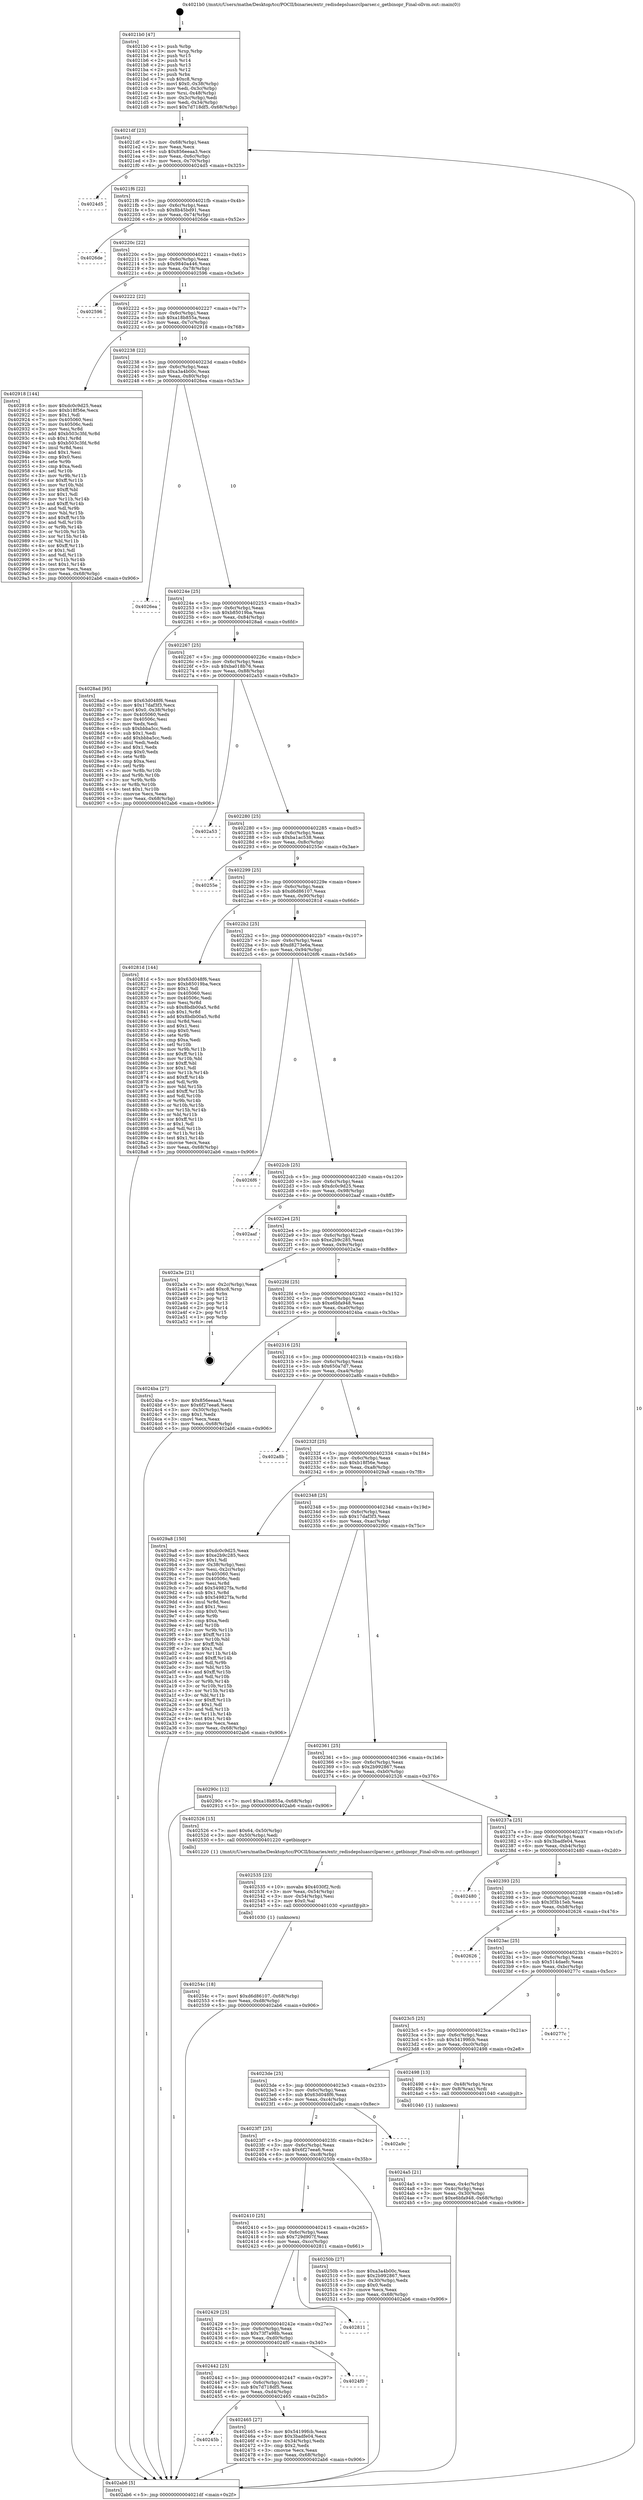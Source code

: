 digraph "0x4021b0" {
  label = "0x4021b0 (/mnt/c/Users/mathe/Desktop/tcc/POCII/binaries/extr_redisdepsluasrclparser.c_getbinopr_Final-ollvm.out::main(0))"
  labelloc = "t"
  node[shape=record]

  Entry [label="",width=0.3,height=0.3,shape=circle,fillcolor=black,style=filled]
  "0x4021df" [label="{
     0x4021df [23]\l
     | [instrs]\l
     &nbsp;&nbsp;0x4021df \<+3\>: mov -0x68(%rbp),%eax\l
     &nbsp;&nbsp;0x4021e2 \<+2\>: mov %eax,%ecx\l
     &nbsp;&nbsp;0x4021e4 \<+6\>: sub $0x856eeaa3,%ecx\l
     &nbsp;&nbsp;0x4021ea \<+3\>: mov %eax,-0x6c(%rbp)\l
     &nbsp;&nbsp;0x4021ed \<+3\>: mov %ecx,-0x70(%rbp)\l
     &nbsp;&nbsp;0x4021f0 \<+6\>: je 00000000004024d5 \<main+0x325\>\l
  }"]
  "0x4024d5" [label="{
     0x4024d5\l
  }", style=dashed]
  "0x4021f6" [label="{
     0x4021f6 [22]\l
     | [instrs]\l
     &nbsp;&nbsp;0x4021f6 \<+5\>: jmp 00000000004021fb \<main+0x4b\>\l
     &nbsp;&nbsp;0x4021fb \<+3\>: mov -0x6c(%rbp),%eax\l
     &nbsp;&nbsp;0x4021fe \<+5\>: sub $0x8b45bd91,%eax\l
     &nbsp;&nbsp;0x402203 \<+3\>: mov %eax,-0x74(%rbp)\l
     &nbsp;&nbsp;0x402206 \<+6\>: je 00000000004026de \<main+0x52e\>\l
  }"]
  Exit [label="",width=0.3,height=0.3,shape=circle,fillcolor=black,style=filled,peripheries=2]
  "0x4026de" [label="{
     0x4026de\l
  }", style=dashed]
  "0x40220c" [label="{
     0x40220c [22]\l
     | [instrs]\l
     &nbsp;&nbsp;0x40220c \<+5\>: jmp 0000000000402211 \<main+0x61\>\l
     &nbsp;&nbsp;0x402211 \<+3\>: mov -0x6c(%rbp),%eax\l
     &nbsp;&nbsp;0x402214 \<+5\>: sub $0x9840a446,%eax\l
     &nbsp;&nbsp;0x402219 \<+3\>: mov %eax,-0x78(%rbp)\l
     &nbsp;&nbsp;0x40221c \<+6\>: je 0000000000402596 \<main+0x3e6\>\l
  }"]
  "0x40254c" [label="{
     0x40254c [18]\l
     | [instrs]\l
     &nbsp;&nbsp;0x40254c \<+7\>: movl $0xd6d86107,-0x68(%rbp)\l
     &nbsp;&nbsp;0x402553 \<+6\>: mov %eax,-0xd8(%rbp)\l
     &nbsp;&nbsp;0x402559 \<+5\>: jmp 0000000000402ab6 \<main+0x906\>\l
  }"]
  "0x402596" [label="{
     0x402596\l
  }", style=dashed]
  "0x402222" [label="{
     0x402222 [22]\l
     | [instrs]\l
     &nbsp;&nbsp;0x402222 \<+5\>: jmp 0000000000402227 \<main+0x77\>\l
     &nbsp;&nbsp;0x402227 \<+3\>: mov -0x6c(%rbp),%eax\l
     &nbsp;&nbsp;0x40222a \<+5\>: sub $0xa18b855a,%eax\l
     &nbsp;&nbsp;0x40222f \<+3\>: mov %eax,-0x7c(%rbp)\l
     &nbsp;&nbsp;0x402232 \<+6\>: je 0000000000402918 \<main+0x768\>\l
  }"]
  "0x402535" [label="{
     0x402535 [23]\l
     | [instrs]\l
     &nbsp;&nbsp;0x402535 \<+10\>: movabs $0x4030f2,%rdi\l
     &nbsp;&nbsp;0x40253f \<+3\>: mov %eax,-0x54(%rbp)\l
     &nbsp;&nbsp;0x402542 \<+3\>: mov -0x54(%rbp),%esi\l
     &nbsp;&nbsp;0x402545 \<+2\>: mov $0x0,%al\l
     &nbsp;&nbsp;0x402547 \<+5\>: call 0000000000401030 \<printf@plt\>\l
     | [calls]\l
     &nbsp;&nbsp;0x401030 \{1\} (unknown)\l
  }"]
  "0x402918" [label="{
     0x402918 [144]\l
     | [instrs]\l
     &nbsp;&nbsp;0x402918 \<+5\>: mov $0xdc0c9d25,%eax\l
     &nbsp;&nbsp;0x40291d \<+5\>: mov $0xb18f56e,%ecx\l
     &nbsp;&nbsp;0x402922 \<+2\>: mov $0x1,%dl\l
     &nbsp;&nbsp;0x402924 \<+7\>: mov 0x405060,%esi\l
     &nbsp;&nbsp;0x40292b \<+7\>: mov 0x40506c,%edi\l
     &nbsp;&nbsp;0x402932 \<+3\>: mov %esi,%r8d\l
     &nbsp;&nbsp;0x402935 \<+7\>: add $0xb503c3fd,%r8d\l
     &nbsp;&nbsp;0x40293c \<+4\>: sub $0x1,%r8d\l
     &nbsp;&nbsp;0x402940 \<+7\>: sub $0xb503c3fd,%r8d\l
     &nbsp;&nbsp;0x402947 \<+4\>: imul %r8d,%esi\l
     &nbsp;&nbsp;0x40294b \<+3\>: and $0x1,%esi\l
     &nbsp;&nbsp;0x40294e \<+3\>: cmp $0x0,%esi\l
     &nbsp;&nbsp;0x402951 \<+4\>: sete %r9b\l
     &nbsp;&nbsp;0x402955 \<+3\>: cmp $0xa,%edi\l
     &nbsp;&nbsp;0x402958 \<+4\>: setl %r10b\l
     &nbsp;&nbsp;0x40295c \<+3\>: mov %r9b,%r11b\l
     &nbsp;&nbsp;0x40295f \<+4\>: xor $0xff,%r11b\l
     &nbsp;&nbsp;0x402963 \<+3\>: mov %r10b,%bl\l
     &nbsp;&nbsp;0x402966 \<+3\>: xor $0xff,%bl\l
     &nbsp;&nbsp;0x402969 \<+3\>: xor $0x1,%dl\l
     &nbsp;&nbsp;0x40296c \<+3\>: mov %r11b,%r14b\l
     &nbsp;&nbsp;0x40296f \<+4\>: and $0xff,%r14b\l
     &nbsp;&nbsp;0x402973 \<+3\>: and %dl,%r9b\l
     &nbsp;&nbsp;0x402976 \<+3\>: mov %bl,%r15b\l
     &nbsp;&nbsp;0x402979 \<+4\>: and $0xff,%r15b\l
     &nbsp;&nbsp;0x40297d \<+3\>: and %dl,%r10b\l
     &nbsp;&nbsp;0x402980 \<+3\>: or %r9b,%r14b\l
     &nbsp;&nbsp;0x402983 \<+3\>: or %r10b,%r15b\l
     &nbsp;&nbsp;0x402986 \<+3\>: xor %r15b,%r14b\l
     &nbsp;&nbsp;0x402989 \<+3\>: or %bl,%r11b\l
     &nbsp;&nbsp;0x40298c \<+4\>: xor $0xff,%r11b\l
     &nbsp;&nbsp;0x402990 \<+3\>: or $0x1,%dl\l
     &nbsp;&nbsp;0x402993 \<+3\>: and %dl,%r11b\l
     &nbsp;&nbsp;0x402996 \<+3\>: or %r11b,%r14b\l
     &nbsp;&nbsp;0x402999 \<+4\>: test $0x1,%r14b\l
     &nbsp;&nbsp;0x40299d \<+3\>: cmovne %ecx,%eax\l
     &nbsp;&nbsp;0x4029a0 \<+3\>: mov %eax,-0x68(%rbp)\l
     &nbsp;&nbsp;0x4029a3 \<+5\>: jmp 0000000000402ab6 \<main+0x906\>\l
  }"]
  "0x402238" [label="{
     0x402238 [22]\l
     | [instrs]\l
     &nbsp;&nbsp;0x402238 \<+5\>: jmp 000000000040223d \<main+0x8d\>\l
     &nbsp;&nbsp;0x40223d \<+3\>: mov -0x6c(%rbp),%eax\l
     &nbsp;&nbsp;0x402240 \<+5\>: sub $0xa3a4b00c,%eax\l
     &nbsp;&nbsp;0x402245 \<+3\>: mov %eax,-0x80(%rbp)\l
     &nbsp;&nbsp;0x402248 \<+6\>: je 00000000004026ea \<main+0x53a\>\l
  }"]
  "0x4024a5" [label="{
     0x4024a5 [21]\l
     | [instrs]\l
     &nbsp;&nbsp;0x4024a5 \<+3\>: mov %eax,-0x4c(%rbp)\l
     &nbsp;&nbsp;0x4024a8 \<+3\>: mov -0x4c(%rbp),%eax\l
     &nbsp;&nbsp;0x4024ab \<+3\>: mov %eax,-0x30(%rbp)\l
     &nbsp;&nbsp;0x4024ae \<+7\>: movl $0xe6bfa948,-0x68(%rbp)\l
     &nbsp;&nbsp;0x4024b5 \<+5\>: jmp 0000000000402ab6 \<main+0x906\>\l
  }"]
  "0x4026ea" [label="{
     0x4026ea\l
  }", style=dashed]
  "0x40224e" [label="{
     0x40224e [25]\l
     | [instrs]\l
     &nbsp;&nbsp;0x40224e \<+5\>: jmp 0000000000402253 \<main+0xa3\>\l
     &nbsp;&nbsp;0x402253 \<+3\>: mov -0x6c(%rbp),%eax\l
     &nbsp;&nbsp;0x402256 \<+5\>: sub $0xb85019ba,%eax\l
     &nbsp;&nbsp;0x40225b \<+6\>: mov %eax,-0x84(%rbp)\l
     &nbsp;&nbsp;0x402261 \<+6\>: je 00000000004028ad \<main+0x6fd\>\l
  }"]
  "0x4021b0" [label="{
     0x4021b0 [47]\l
     | [instrs]\l
     &nbsp;&nbsp;0x4021b0 \<+1\>: push %rbp\l
     &nbsp;&nbsp;0x4021b1 \<+3\>: mov %rsp,%rbp\l
     &nbsp;&nbsp;0x4021b4 \<+2\>: push %r15\l
     &nbsp;&nbsp;0x4021b6 \<+2\>: push %r14\l
     &nbsp;&nbsp;0x4021b8 \<+2\>: push %r13\l
     &nbsp;&nbsp;0x4021ba \<+2\>: push %r12\l
     &nbsp;&nbsp;0x4021bc \<+1\>: push %rbx\l
     &nbsp;&nbsp;0x4021bd \<+7\>: sub $0xc8,%rsp\l
     &nbsp;&nbsp;0x4021c4 \<+7\>: movl $0x0,-0x38(%rbp)\l
     &nbsp;&nbsp;0x4021cb \<+3\>: mov %edi,-0x3c(%rbp)\l
     &nbsp;&nbsp;0x4021ce \<+4\>: mov %rsi,-0x48(%rbp)\l
     &nbsp;&nbsp;0x4021d2 \<+3\>: mov -0x3c(%rbp),%edi\l
     &nbsp;&nbsp;0x4021d5 \<+3\>: mov %edi,-0x34(%rbp)\l
     &nbsp;&nbsp;0x4021d8 \<+7\>: movl $0x7d718df5,-0x68(%rbp)\l
  }"]
  "0x4028ad" [label="{
     0x4028ad [95]\l
     | [instrs]\l
     &nbsp;&nbsp;0x4028ad \<+5\>: mov $0x63d048f6,%eax\l
     &nbsp;&nbsp;0x4028b2 \<+5\>: mov $0x17daf3f3,%ecx\l
     &nbsp;&nbsp;0x4028b7 \<+7\>: movl $0x0,-0x38(%rbp)\l
     &nbsp;&nbsp;0x4028be \<+7\>: mov 0x405060,%edx\l
     &nbsp;&nbsp;0x4028c5 \<+7\>: mov 0x40506c,%esi\l
     &nbsp;&nbsp;0x4028cc \<+2\>: mov %edx,%edi\l
     &nbsp;&nbsp;0x4028ce \<+6\>: sub $0xbbba5cc,%edi\l
     &nbsp;&nbsp;0x4028d4 \<+3\>: sub $0x1,%edi\l
     &nbsp;&nbsp;0x4028d7 \<+6\>: add $0xbbba5cc,%edi\l
     &nbsp;&nbsp;0x4028dd \<+3\>: imul %edi,%edx\l
     &nbsp;&nbsp;0x4028e0 \<+3\>: and $0x1,%edx\l
     &nbsp;&nbsp;0x4028e3 \<+3\>: cmp $0x0,%edx\l
     &nbsp;&nbsp;0x4028e6 \<+4\>: sete %r8b\l
     &nbsp;&nbsp;0x4028ea \<+3\>: cmp $0xa,%esi\l
     &nbsp;&nbsp;0x4028ed \<+4\>: setl %r9b\l
     &nbsp;&nbsp;0x4028f1 \<+3\>: mov %r8b,%r10b\l
     &nbsp;&nbsp;0x4028f4 \<+3\>: and %r9b,%r10b\l
     &nbsp;&nbsp;0x4028f7 \<+3\>: xor %r9b,%r8b\l
     &nbsp;&nbsp;0x4028fa \<+3\>: or %r8b,%r10b\l
     &nbsp;&nbsp;0x4028fd \<+4\>: test $0x1,%r10b\l
     &nbsp;&nbsp;0x402901 \<+3\>: cmovne %ecx,%eax\l
     &nbsp;&nbsp;0x402904 \<+3\>: mov %eax,-0x68(%rbp)\l
     &nbsp;&nbsp;0x402907 \<+5\>: jmp 0000000000402ab6 \<main+0x906\>\l
  }"]
  "0x402267" [label="{
     0x402267 [25]\l
     | [instrs]\l
     &nbsp;&nbsp;0x402267 \<+5\>: jmp 000000000040226c \<main+0xbc\>\l
     &nbsp;&nbsp;0x40226c \<+3\>: mov -0x6c(%rbp),%eax\l
     &nbsp;&nbsp;0x40226f \<+5\>: sub $0xba018b76,%eax\l
     &nbsp;&nbsp;0x402274 \<+6\>: mov %eax,-0x88(%rbp)\l
     &nbsp;&nbsp;0x40227a \<+6\>: je 0000000000402a53 \<main+0x8a3\>\l
  }"]
  "0x402ab6" [label="{
     0x402ab6 [5]\l
     | [instrs]\l
     &nbsp;&nbsp;0x402ab6 \<+5\>: jmp 00000000004021df \<main+0x2f\>\l
  }"]
  "0x402a53" [label="{
     0x402a53\l
  }", style=dashed]
  "0x402280" [label="{
     0x402280 [25]\l
     | [instrs]\l
     &nbsp;&nbsp;0x402280 \<+5\>: jmp 0000000000402285 \<main+0xd5\>\l
     &nbsp;&nbsp;0x402285 \<+3\>: mov -0x6c(%rbp),%eax\l
     &nbsp;&nbsp;0x402288 \<+5\>: sub $0xba1ac538,%eax\l
     &nbsp;&nbsp;0x40228d \<+6\>: mov %eax,-0x8c(%rbp)\l
     &nbsp;&nbsp;0x402293 \<+6\>: je 000000000040255e \<main+0x3ae\>\l
  }"]
  "0x40245b" [label="{
     0x40245b\l
  }", style=dashed]
  "0x40255e" [label="{
     0x40255e\l
  }", style=dashed]
  "0x402299" [label="{
     0x402299 [25]\l
     | [instrs]\l
     &nbsp;&nbsp;0x402299 \<+5\>: jmp 000000000040229e \<main+0xee\>\l
     &nbsp;&nbsp;0x40229e \<+3\>: mov -0x6c(%rbp),%eax\l
     &nbsp;&nbsp;0x4022a1 \<+5\>: sub $0xd6d86107,%eax\l
     &nbsp;&nbsp;0x4022a6 \<+6\>: mov %eax,-0x90(%rbp)\l
     &nbsp;&nbsp;0x4022ac \<+6\>: je 000000000040281d \<main+0x66d\>\l
  }"]
  "0x402465" [label="{
     0x402465 [27]\l
     | [instrs]\l
     &nbsp;&nbsp;0x402465 \<+5\>: mov $0x54199fcb,%eax\l
     &nbsp;&nbsp;0x40246a \<+5\>: mov $0x3badfe04,%ecx\l
     &nbsp;&nbsp;0x40246f \<+3\>: mov -0x34(%rbp),%edx\l
     &nbsp;&nbsp;0x402472 \<+3\>: cmp $0x2,%edx\l
     &nbsp;&nbsp;0x402475 \<+3\>: cmovne %ecx,%eax\l
     &nbsp;&nbsp;0x402478 \<+3\>: mov %eax,-0x68(%rbp)\l
     &nbsp;&nbsp;0x40247b \<+5\>: jmp 0000000000402ab6 \<main+0x906\>\l
  }"]
  "0x40281d" [label="{
     0x40281d [144]\l
     | [instrs]\l
     &nbsp;&nbsp;0x40281d \<+5\>: mov $0x63d048f6,%eax\l
     &nbsp;&nbsp;0x402822 \<+5\>: mov $0xb85019ba,%ecx\l
     &nbsp;&nbsp;0x402827 \<+2\>: mov $0x1,%dl\l
     &nbsp;&nbsp;0x402829 \<+7\>: mov 0x405060,%esi\l
     &nbsp;&nbsp;0x402830 \<+7\>: mov 0x40506c,%edi\l
     &nbsp;&nbsp;0x402837 \<+3\>: mov %esi,%r8d\l
     &nbsp;&nbsp;0x40283a \<+7\>: sub $0x8bdb00a5,%r8d\l
     &nbsp;&nbsp;0x402841 \<+4\>: sub $0x1,%r8d\l
     &nbsp;&nbsp;0x402845 \<+7\>: add $0x8bdb00a5,%r8d\l
     &nbsp;&nbsp;0x40284c \<+4\>: imul %r8d,%esi\l
     &nbsp;&nbsp;0x402850 \<+3\>: and $0x1,%esi\l
     &nbsp;&nbsp;0x402853 \<+3\>: cmp $0x0,%esi\l
     &nbsp;&nbsp;0x402856 \<+4\>: sete %r9b\l
     &nbsp;&nbsp;0x40285a \<+3\>: cmp $0xa,%edi\l
     &nbsp;&nbsp;0x40285d \<+4\>: setl %r10b\l
     &nbsp;&nbsp;0x402861 \<+3\>: mov %r9b,%r11b\l
     &nbsp;&nbsp;0x402864 \<+4\>: xor $0xff,%r11b\l
     &nbsp;&nbsp;0x402868 \<+3\>: mov %r10b,%bl\l
     &nbsp;&nbsp;0x40286b \<+3\>: xor $0xff,%bl\l
     &nbsp;&nbsp;0x40286e \<+3\>: xor $0x1,%dl\l
     &nbsp;&nbsp;0x402871 \<+3\>: mov %r11b,%r14b\l
     &nbsp;&nbsp;0x402874 \<+4\>: and $0xff,%r14b\l
     &nbsp;&nbsp;0x402878 \<+3\>: and %dl,%r9b\l
     &nbsp;&nbsp;0x40287b \<+3\>: mov %bl,%r15b\l
     &nbsp;&nbsp;0x40287e \<+4\>: and $0xff,%r15b\l
     &nbsp;&nbsp;0x402882 \<+3\>: and %dl,%r10b\l
     &nbsp;&nbsp;0x402885 \<+3\>: or %r9b,%r14b\l
     &nbsp;&nbsp;0x402888 \<+3\>: or %r10b,%r15b\l
     &nbsp;&nbsp;0x40288b \<+3\>: xor %r15b,%r14b\l
     &nbsp;&nbsp;0x40288e \<+3\>: or %bl,%r11b\l
     &nbsp;&nbsp;0x402891 \<+4\>: xor $0xff,%r11b\l
     &nbsp;&nbsp;0x402895 \<+3\>: or $0x1,%dl\l
     &nbsp;&nbsp;0x402898 \<+3\>: and %dl,%r11b\l
     &nbsp;&nbsp;0x40289b \<+3\>: or %r11b,%r14b\l
     &nbsp;&nbsp;0x40289e \<+4\>: test $0x1,%r14b\l
     &nbsp;&nbsp;0x4028a2 \<+3\>: cmovne %ecx,%eax\l
     &nbsp;&nbsp;0x4028a5 \<+3\>: mov %eax,-0x68(%rbp)\l
     &nbsp;&nbsp;0x4028a8 \<+5\>: jmp 0000000000402ab6 \<main+0x906\>\l
  }"]
  "0x4022b2" [label="{
     0x4022b2 [25]\l
     | [instrs]\l
     &nbsp;&nbsp;0x4022b2 \<+5\>: jmp 00000000004022b7 \<main+0x107\>\l
     &nbsp;&nbsp;0x4022b7 \<+3\>: mov -0x6c(%rbp),%eax\l
     &nbsp;&nbsp;0x4022ba \<+5\>: sub $0xd8273e6a,%eax\l
     &nbsp;&nbsp;0x4022bf \<+6\>: mov %eax,-0x94(%rbp)\l
     &nbsp;&nbsp;0x4022c5 \<+6\>: je 00000000004026f6 \<main+0x546\>\l
  }"]
  "0x402442" [label="{
     0x402442 [25]\l
     | [instrs]\l
     &nbsp;&nbsp;0x402442 \<+5\>: jmp 0000000000402447 \<main+0x297\>\l
     &nbsp;&nbsp;0x402447 \<+3\>: mov -0x6c(%rbp),%eax\l
     &nbsp;&nbsp;0x40244a \<+5\>: sub $0x7d718df5,%eax\l
     &nbsp;&nbsp;0x40244f \<+6\>: mov %eax,-0xd4(%rbp)\l
     &nbsp;&nbsp;0x402455 \<+6\>: je 0000000000402465 \<main+0x2b5\>\l
  }"]
  "0x4026f6" [label="{
     0x4026f6\l
  }", style=dashed]
  "0x4022cb" [label="{
     0x4022cb [25]\l
     | [instrs]\l
     &nbsp;&nbsp;0x4022cb \<+5\>: jmp 00000000004022d0 \<main+0x120\>\l
     &nbsp;&nbsp;0x4022d0 \<+3\>: mov -0x6c(%rbp),%eax\l
     &nbsp;&nbsp;0x4022d3 \<+5\>: sub $0xdc0c9d25,%eax\l
     &nbsp;&nbsp;0x4022d8 \<+6\>: mov %eax,-0x98(%rbp)\l
     &nbsp;&nbsp;0x4022de \<+6\>: je 0000000000402aaf \<main+0x8ff\>\l
  }"]
  "0x4024f0" [label="{
     0x4024f0\l
  }", style=dashed]
  "0x402aaf" [label="{
     0x402aaf\l
  }", style=dashed]
  "0x4022e4" [label="{
     0x4022e4 [25]\l
     | [instrs]\l
     &nbsp;&nbsp;0x4022e4 \<+5\>: jmp 00000000004022e9 \<main+0x139\>\l
     &nbsp;&nbsp;0x4022e9 \<+3\>: mov -0x6c(%rbp),%eax\l
     &nbsp;&nbsp;0x4022ec \<+5\>: sub $0xe2b9c285,%eax\l
     &nbsp;&nbsp;0x4022f1 \<+6\>: mov %eax,-0x9c(%rbp)\l
     &nbsp;&nbsp;0x4022f7 \<+6\>: je 0000000000402a3e \<main+0x88e\>\l
  }"]
  "0x402429" [label="{
     0x402429 [25]\l
     | [instrs]\l
     &nbsp;&nbsp;0x402429 \<+5\>: jmp 000000000040242e \<main+0x27e\>\l
     &nbsp;&nbsp;0x40242e \<+3\>: mov -0x6c(%rbp),%eax\l
     &nbsp;&nbsp;0x402431 \<+5\>: sub $0x73f7a98b,%eax\l
     &nbsp;&nbsp;0x402436 \<+6\>: mov %eax,-0xd0(%rbp)\l
     &nbsp;&nbsp;0x40243c \<+6\>: je 00000000004024f0 \<main+0x340\>\l
  }"]
  "0x402a3e" [label="{
     0x402a3e [21]\l
     | [instrs]\l
     &nbsp;&nbsp;0x402a3e \<+3\>: mov -0x2c(%rbp),%eax\l
     &nbsp;&nbsp;0x402a41 \<+7\>: add $0xc8,%rsp\l
     &nbsp;&nbsp;0x402a48 \<+1\>: pop %rbx\l
     &nbsp;&nbsp;0x402a49 \<+2\>: pop %r12\l
     &nbsp;&nbsp;0x402a4b \<+2\>: pop %r13\l
     &nbsp;&nbsp;0x402a4d \<+2\>: pop %r14\l
     &nbsp;&nbsp;0x402a4f \<+2\>: pop %r15\l
     &nbsp;&nbsp;0x402a51 \<+1\>: pop %rbp\l
     &nbsp;&nbsp;0x402a52 \<+1\>: ret\l
  }"]
  "0x4022fd" [label="{
     0x4022fd [25]\l
     | [instrs]\l
     &nbsp;&nbsp;0x4022fd \<+5\>: jmp 0000000000402302 \<main+0x152\>\l
     &nbsp;&nbsp;0x402302 \<+3\>: mov -0x6c(%rbp),%eax\l
     &nbsp;&nbsp;0x402305 \<+5\>: sub $0xe6bfa948,%eax\l
     &nbsp;&nbsp;0x40230a \<+6\>: mov %eax,-0xa0(%rbp)\l
     &nbsp;&nbsp;0x402310 \<+6\>: je 00000000004024ba \<main+0x30a\>\l
  }"]
  "0x402811" [label="{
     0x402811\l
  }", style=dashed]
  "0x4024ba" [label="{
     0x4024ba [27]\l
     | [instrs]\l
     &nbsp;&nbsp;0x4024ba \<+5\>: mov $0x856eeaa3,%eax\l
     &nbsp;&nbsp;0x4024bf \<+5\>: mov $0x6f27eea6,%ecx\l
     &nbsp;&nbsp;0x4024c4 \<+3\>: mov -0x30(%rbp),%edx\l
     &nbsp;&nbsp;0x4024c7 \<+3\>: cmp $0x1,%edx\l
     &nbsp;&nbsp;0x4024ca \<+3\>: cmovl %ecx,%eax\l
     &nbsp;&nbsp;0x4024cd \<+3\>: mov %eax,-0x68(%rbp)\l
     &nbsp;&nbsp;0x4024d0 \<+5\>: jmp 0000000000402ab6 \<main+0x906\>\l
  }"]
  "0x402316" [label="{
     0x402316 [25]\l
     | [instrs]\l
     &nbsp;&nbsp;0x402316 \<+5\>: jmp 000000000040231b \<main+0x16b\>\l
     &nbsp;&nbsp;0x40231b \<+3\>: mov -0x6c(%rbp),%eax\l
     &nbsp;&nbsp;0x40231e \<+5\>: sub $0x650a7d7,%eax\l
     &nbsp;&nbsp;0x402323 \<+6\>: mov %eax,-0xa4(%rbp)\l
     &nbsp;&nbsp;0x402329 \<+6\>: je 0000000000402a8b \<main+0x8db\>\l
  }"]
  "0x402410" [label="{
     0x402410 [25]\l
     | [instrs]\l
     &nbsp;&nbsp;0x402410 \<+5\>: jmp 0000000000402415 \<main+0x265\>\l
     &nbsp;&nbsp;0x402415 \<+3\>: mov -0x6c(%rbp),%eax\l
     &nbsp;&nbsp;0x402418 \<+5\>: sub $0x729d907f,%eax\l
     &nbsp;&nbsp;0x40241d \<+6\>: mov %eax,-0xcc(%rbp)\l
     &nbsp;&nbsp;0x402423 \<+6\>: je 0000000000402811 \<main+0x661\>\l
  }"]
  "0x402a8b" [label="{
     0x402a8b\l
  }", style=dashed]
  "0x40232f" [label="{
     0x40232f [25]\l
     | [instrs]\l
     &nbsp;&nbsp;0x40232f \<+5\>: jmp 0000000000402334 \<main+0x184\>\l
     &nbsp;&nbsp;0x402334 \<+3\>: mov -0x6c(%rbp),%eax\l
     &nbsp;&nbsp;0x402337 \<+5\>: sub $0xb18f56e,%eax\l
     &nbsp;&nbsp;0x40233c \<+6\>: mov %eax,-0xa8(%rbp)\l
     &nbsp;&nbsp;0x402342 \<+6\>: je 00000000004029a8 \<main+0x7f8\>\l
  }"]
  "0x40250b" [label="{
     0x40250b [27]\l
     | [instrs]\l
     &nbsp;&nbsp;0x40250b \<+5\>: mov $0xa3a4b00c,%eax\l
     &nbsp;&nbsp;0x402510 \<+5\>: mov $0x2b992867,%ecx\l
     &nbsp;&nbsp;0x402515 \<+3\>: mov -0x30(%rbp),%edx\l
     &nbsp;&nbsp;0x402518 \<+3\>: cmp $0x0,%edx\l
     &nbsp;&nbsp;0x40251b \<+3\>: cmove %ecx,%eax\l
     &nbsp;&nbsp;0x40251e \<+3\>: mov %eax,-0x68(%rbp)\l
     &nbsp;&nbsp;0x402521 \<+5\>: jmp 0000000000402ab6 \<main+0x906\>\l
  }"]
  "0x4029a8" [label="{
     0x4029a8 [150]\l
     | [instrs]\l
     &nbsp;&nbsp;0x4029a8 \<+5\>: mov $0xdc0c9d25,%eax\l
     &nbsp;&nbsp;0x4029ad \<+5\>: mov $0xe2b9c285,%ecx\l
     &nbsp;&nbsp;0x4029b2 \<+2\>: mov $0x1,%dl\l
     &nbsp;&nbsp;0x4029b4 \<+3\>: mov -0x38(%rbp),%esi\l
     &nbsp;&nbsp;0x4029b7 \<+3\>: mov %esi,-0x2c(%rbp)\l
     &nbsp;&nbsp;0x4029ba \<+7\>: mov 0x405060,%esi\l
     &nbsp;&nbsp;0x4029c1 \<+7\>: mov 0x40506c,%edi\l
     &nbsp;&nbsp;0x4029c8 \<+3\>: mov %esi,%r8d\l
     &nbsp;&nbsp;0x4029cb \<+7\>: add $0x549827fa,%r8d\l
     &nbsp;&nbsp;0x4029d2 \<+4\>: sub $0x1,%r8d\l
     &nbsp;&nbsp;0x4029d6 \<+7\>: sub $0x549827fa,%r8d\l
     &nbsp;&nbsp;0x4029dd \<+4\>: imul %r8d,%esi\l
     &nbsp;&nbsp;0x4029e1 \<+3\>: and $0x1,%esi\l
     &nbsp;&nbsp;0x4029e4 \<+3\>: cmp $0x0,%esi\l
     &nbsp;&nbsp;0x4029e7 \<+4\>: sete %r9b\l
     &nbsp;&nbsp;0x4029eb \<+3\>: cmp $0xa,%edi\l
     &nbsp;&nbsp;0x4029ee \<+4\>: setl %r10b\l
     &nbsp;&nbsp;0x4029f2 \<+3\>: mov %r9b,%r11b\l
     &nbsp;&nbsp;0x4029f5 \<+4\>: xor $0xff,%r11b\l
     &nbsp;&nbsp;0x4029f9 \<+3\>: mov %r10b,%bl\l
     &nbsp;&nbsp;0x4029fc \<+3\>: xor $0xff,%bl\l
     &nbsp;&nbsp;0x4029ff \<+3\>: xor $0x1,%dl\l
     &nbsp;&nbsp;0x402a02 \<+3\>: mov %r11b,%r14b\l
     &nbsp;&nbsp;0x402a05 \<+4\>: and $0xff,%r14b\l
     &nbsp;&nbsp;0x402a09 \<+3\>: and %dl,%r9b\l
     &nbsp;&nbsp;0x402a0c \<+3\>: mov %bl,%r15b\l
     &nbsp;&nbsp;0x402a0f \<+4\>: and $0xff,%r15b\l
     &nbsp;&nbsp;0x402a13 \<+3\>: and %dl,%r10b\l
     &nbsp;&nbsp;0x402a16 \<+3\>: or %r9b,%r14b\l
     &nbsp;&nbsp;0x402a19 \<+3\>: or %r10b,%r15b\l
     &nbsp;&nbsp;0x402a1c \<+3\>: xor %r15b,%r14b\l
     &nbsp;&nbsp;0x402a1f \<+3\>: or %bl,%r11b\l
     &nbsp;&nbsp;0x402a22 \<+4\>: xor $0xff,%r11b\l
     &nbsp;&nbsp;0x402a26 \<+3\>: or $0x1,%dl\l
     &nbsp;&nbsp;0x402a29 \<+3\>: and %dl,%r11b\l
     &nbsp;&nbsp;0x402a2c \<+3\>: or %r11b,%r14b\l
     &nbsp;&nbsp;0x402a2f \<+4\>: test $0x1,%r14b\l
     &nbsp;&nbsp;0x402a33 \<+3\>: cmovne %ecx,%eax\l
     &nbsp;&nbsp;0x402a36 \<+3\>: mov %eax,-0x68(%rbp)\l
     &nbsp;&nbsp;0x402a39 \<+5\>: jmp 0000000000402ab6 \<main+0x906\>\l
  }"]
  "0x402348" [label="{
     0x402348 [25]\l
     | [instrs]\l
     &nbsp;&nbsp;0x402348 \<+5\>: jmp 000000000040234d \<main+0x19d\>\l
     &nbsp;&nbsp;0x40234d \<+3\>: mov -0x6c(%rbp),%eax\l
     &nbsp;&nbsp;0x402350 \<+5\>: sub $0x17daf3f3,%eax\l
     &nbsp;&nbsp;0x402355 \<+6\>: mov %eax,-0xac(%rbp)\l
     &nbsp;&nbsp;0x40235b \<+6\>: je 000000000040290c \<main+0x75c\>\l
  }"]
  "0x4023f7" [label="{
     0x4023f7 [25]\l
     | [instrs]\l
     &nbsp;&nbsp;0x4023f7 \<+5\>: jmp 00000000004023fc \<main+0x24c\>\l
     &nbsp;&nbsp;0x4023fc \<+3\>: mov -0x6c(%rbp),%eax\l
     &nbsp;&nbsp;0x4023ff \<+5\>: sub $0x6f27eea6,%eax\l
     &nbsp;&nbsp;0x402404 \<+6\>: mov %eax,-0xc8(%rbp)\l
     &nbsp;&nbsp;0x40240a \<+6\>: je 000000000040250b \<main+0x35b\>\l
  }"]
  "0x40290c" [label="{
     0x40290c [12]\l
     | [instrs]\l
     &nbsp;&nbsp;0x40290c \<+7\>: movl $0xa18b855a,-0x68(%rbp)\l
     &nbsp;&nbsp;0x402913 \<+5\>: jmp 0000000000402ab6 \<main+0x906\>\l
  }"]
  "0x402361" [label="{
     0x402361 [25]\l
     | [instrs]\l
     &nbsp;&nbsp;0x402361 \<+5\>: jmp 0000000000402366 \<main+0x1b6\>\l
     &nbsp;&nbsp;0x402366 \<+3\>: mov -0x6c(%rbp),%eax\l
     &nbsp;&nbsp;0x402369 \<+5\>: sub $0x2b992867,%eax\l
     &nbsp;&nbsp;0x40236e \<+6\>: mov %eax,-0xb0(%rbp)\l
     &nbsp;&nbsp;0x402374 \<+6\>: je 0000000000402526 \<main+0x376\>\l
  }"]
  "0x402a9c" [label="{
     0x402a9c\l
  }", style=dashed]
  "0x402526" [label="{
     0x402526 [15]\l
     | [instrs]\l
     &nbsp;&nbsp;0x402526 \<+7\>: movl $0x64,-0x50(%rbp)\l
     &nbsp;&nbsp;0x40252d \<+3\>: mov -0x50(%rbp),%edi\l
     &nbsp;&nbsp;0x402530 \<+5\>: call 0000000000401220 \<getbinopr\>\l
     | [calls]\l
     &nbsp;&nbsp;0x401220 \{1\} (/mnt/c/Users/mathe/Desktop/tcc/POCII/binaries/extr_redisdepsluasrclparser.c_getbinopr_Final-ollvm.out::getbinopr)\l
  }"]
  "0x40237a" [label="{
     0x40237a [25]\l
     | [instrs]\l
     &nbsp;&nbsp;0x40237a \<+5\>: jmp 000000000040237f \<main+0x1cf\>\l
     &nbsp;&nbsp;0x40237f \<+3\>: mov -0x6c(%rbp),%eax\l
     &nbsp;&nbsp;0x402382 \<+5\>: sub $0x3badfe04,%eax\l
     &nbsp;&nbsp;0x402387 \<+6\>: mov %eax,-0xb4(%rbp)\l
     &nbsp;&nbsp;0x40238d \<+6\>: je 0000000000402480 \<main+0x2d0\>\l
  }"]
  "0x4023de" [label="{
     0x4023de [25]\l
     | [instrs]\l
     &nbsp;&nbsp;0x4023de \<+5\>: jmp 00000000004023e3 \<main+0x233\>\l
     &nbsp;&nbsp;0x4023e3 \<+3\>: mov -0x6c(%rbp),%eax\l
     &nbsp;&nbsp;0x4023e6 \<+5\>: sub $0x63d048f6,%eax\l
     &nbsp;&nbsp;0x4023eb \<+6\>: mov %eax,-0xc4(%rbp)\l
     &nbsp;&nbsp;0x4023f1 \<+6\>: je 0000000000402a9c \<main+0x8ec\>\l
  }"]
  "0x402480" [label="{
     0x402480\l
  }", style=dashed]
  "0x402393" [label="{
     0x402393 [25]\l
     | [instrs]\l
     &nbsp;&nbsp;0x402393 \<+5\>: jmp 0000000000402398 \<main+0x1e8\>\l
     &nbsp;&nbsp;0x402398 \<+3\>: mov -0x6c(%rbp),%eax\l
     &nbsp;&nbsp;0x40239b \<+5\>: sub $0x3f3b15eb,%eax\l
     &nbsp;&nbsp;0x4023a0 \<+6\>: mov %eax,-0xb8(%rbp)\l
     &nbsp;&nbsp;0x4023a6 \<+6\>: je 0000000000402626 \<main+0x476\>\l
  }"]
  "0x402498" [label="{
     0x402498 [13]\l
     | [instrs]\l
     &nbsp;&nbsp;0x402498 \<+4\>: mov -0x48(%rbp),%rax\l
     &nbsp;&nbsp;0x40249c \<+4\>: mov 0x8(%rax),%rdi\l
     &nbsp;&nbsp;0x4024a0 \<+5\>: call 0000000000401040 \<atoi@plt\>\l
     | [calls]\l
     &nbsp;&nbsp;0x401040 \{1\} (unknown)\l
  }"]
  "0x402626" [label="{
     0x402626\l
  }", style=dashed]
  "0x4023ac" [label="{
     0x4023ac [25]\l
     | [instrs]\l
     &nbsp;&nbsp;0x4023ac \<+5\>: jmp 00000000004023b1 \<main+0x201\>\l
     &nbsp;&nbsp;0x4023b1 \<+3\>: mov -0x6c(%rbp),%eax\l
     &nbsp;&nbsp;0x4023b4 \<+5\>: sub $0x514daefc,%eax\l
     &nbsp;&nbsp;0x4023b9 \<+6\>: mov %eax,-0xbc(%rbp)\l
     &nbsp;&nbsp;0x4023bf \<+6\>: je 000000000040277c \<main+0x5cc\>\l
  }"]
  "0x4023c5" [label="{
     0x4023c5 [25]\l
     | [instrs]\l
     &nbsp;&nbsp;0x4023c5 \<+5\>: jmp 00000000004023ca \<main+0x21a\>\l
     &nbsp;&nbsp;0x4023ca \<+3\>: mov -0x6c(%rbp),%eax\l
     &nbsp;&nbsp;0x4023cd \<+5\>: sub $0x54199fcb,%eax\l
     &nbsp;&nbsp;0x4023d2 \<+6\>: mov %eax,-0xc0(%rbp)\l
     &nbsp;&nbsp;0x4023d8 \<+6\>: je 0000000000402498 \<main+0x2e8\>\l
  }"]
  "0x40277c" [label="{
     0x40277c\l
  }", style=dashed]
  Entry -> "0x4021b0" [label=" 1"]
  "0x4021df" -> "0x4024d5" [label=" 0"]
  "0x4021df" -> "0x4021f6" [label=" 11"]
  "0x402a3e" -> Exit [label=" 1"]
  "0x4021f6" -> "0x4026de" [label=" 0"]
  "0x4021f6" -> "0x40220c" [label=" 11"]
  "0x4029a8" -> "0x402ab6" [label=" 1"]
  "0x40220c" -> "0x402596" [label=" 0"]
  "0x40220c" -> "0x402222" [label=" 11"]
  "0x402918" -> "0x402ab6" [label=" 1"]
  "0x402222" -> "0x402918" [label=" 1"]
  "0x402222" -> "0x402238" [label=" 10"]
  "0x40290c" -> "0x402ab6" [label=" 1"]
  "0x402238" -> "0x4026ea" [label=" 0"]
  "0x402238" -> "0x40224e" [label=" 10"]
  "0x4028ad" -> "0x402ab6" [label=" 1"]
  "0x40224e" -> "0x4028ad" [label=" 1"]
  "0x40224e" -> "0x402267" [label=" 9"]
  "0x40281d" -> "0x402ab6" [label=" 1"]
  "0x402267" -> "0x402a53" [label=" 0"]
  "0x402267" -> "0x402280" [label=" 9"]
  "0x40254c" -> "0x402ab6" [label=" 1"]
  "0x402280" -> "0x40255e" [label=" 0"]
  "0x402280" -> "0x402299" [label=" 9"]
  "0x402535" -> "0x40254c" [label=" 1"]
  "0x402299" -> "0x40281d" [label=" 1"]
  "0x402299" -> "0x4022b2" [label=" 8"]
  "0x402526" -> "0x402535" [label=" 1"]
  "0x4022b2" -> "0x4026f6" [label=" 0"]
  "0x4022b2" -> "0x4022cb" [label=" 8"]
  "0x4024ba" -> "0x402ab6" [label=" 1"]
  "0x4022cb" -> "0x402aaf" [label=" 0"]
  "0x4022cb" -> "0x4022e4" [label=" 8"]
  "0x4024a5" -> "0x402ab6" [label=" 1"]
  "0x4022e4" -> "0x402a3e" [label=" 1"]
  "0x4022e4" -> "0x4022fd" [label=" 7"]
  "0x402ab6" -> "0x4021df" [label=" 10"]
  "0x4022fd" -> "0x4024ba" [label=" 1"]
  "0x4022fd" -> "0x402316" [label=" 6"]
  "0x4021b0" -> "0x4021df" [label=" 1"]
  "0x402316" -> "0x402a8b" [label=" 0"]
  "0x402316" -> "0x40232f" [label=" 6"]
  "0x402442" -> "0x40245b" [label=" 0"]
  "0x40232f" -> "0x4029a8" [label=" 1"]
  "0x40232f" -> "0x402348" [label=" 5"]
  "0x402442" -> "0x402465" [label=" 1"]
  "0x402348" -> "0x40290c" [label=" 1"]
  "0x402348" -> "0x402361" [label=" 4"]
  "0x402429" -> "0x402442" [label=" 1"]
  "0x402361" -> "0x402526" [label=" 1"]
  "0x402361" -> "0x40237a" [label=" 3"]
  "0x402429" -> "0x4024f0" [label=" 0"]
  "0x40237a" -> "0x402480" [label=" 0"]
  "0x40237a" -> "0x402393" [label=" 3"]
  "0x402410" -> "0x402429" [label=" 1"]
  "0x402393" -> "0x402626" [label=" 0"]
  "0x402393" -> "0x4023ac" [label=" 3"]
  "0x402410" -> "0x402811" [label=" 0"]
  "0x4023ac" -> "0x40277c" [label=" 0"]
  "0x4023ac" -> "0x4023c5" [label=" 3"]
  "0x402465" -> "0x402ab6" [label=" 1"]
  "0x4023c5" -> "0x402498" [label=" 1"]
  "0x4023c5" -> "0x4023de" [label=" 2"]
  "0x402498" -> "0x4024a5" [label=" 1"]
  "0x4023de" -> "0x402a9c" [label=" 0"]
  "0x4023de" -> "0x4023f7" [label=" 2"]
  "0x40250b" -> "0x402ab6" [label=" 1"]
  "0x4023f7" -> "0x40250b" [label=" 1"]
  "0x4023f7" -> "0x402410" [label=" 1"]
}
